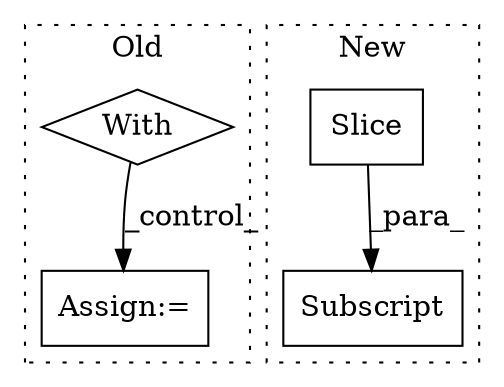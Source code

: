 digraph G {
subgraph cluster0 {
1 [label="With" a="39" s="14808,14819" l="5,32" shape="diamond"];
3 [label="Assign:=" a="68" s="14865" l="3" shape="box"];
label = "Old";
style="dotted";
}
subgraph cluster1 {
2 [label="Slice" a="80" s="14167" l="23" shape="box"];
4 [label="Subscript" a="63" s="14158,0" l="33,0" shape="box"];
label = "New";
style="dotted";
}
1 -> 3 [label="_control_"];
2 -> 4 [label="_para_"];
}